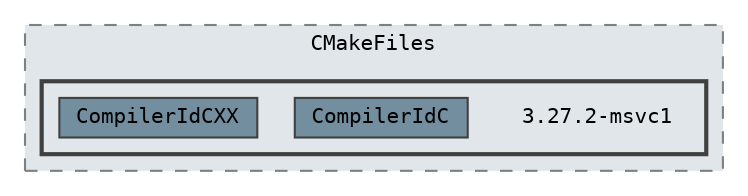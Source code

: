 digraph "C:/Users/s239074/Documents/ogl_renderer/thirdparty/assimp/out/build/x64-Release/CMakeFiles/3.27.2-msvc1"
{
 // LATEX_PDF_SIZE
  bgcolor="transparent";
  edge [fontname=Terminal,fontsize=10,labelfontname=Helvetica,labelfontsize=10];
  node [fontname=Terminal,fontsize=10,shape=box,height=0.2,width=0.4];
  compound=true
  subgraph clusterdir_3af4990c03240c9f8fe2a15e8cdfa8a9 {
    graph [ bgcolor="#e0e6e9", pencolor="grey50", label="CMakeFiles", fontname=Terminal,fontsize=10 style="filled,dashed", URL="dir_3af4990c03240c9f8fe2a15e8cdfa8a9.html",tooltip=""]
  subgraph clusterdir_b240d3a1aab3639084fac5dba537cf9f {
    graph [ bgcolor="#e0e6e9", pencolor="grey25", label="", fontname=Terminal,fontsize=10 style="filled,bold", URL="dir_b240d3a1aab3639084fac5dba537cf9f.html",tooltip=""]
    dir_b240d3a1aab3639084fac5dba537cf9f [shape=plaintext, label="3.27.2-msvc1"];
  dir_4a5f6aa1df6dad704c3be750d9ef9b02 [label="CompilerIdC", fillcolor="#738e9e", color="grey25", style="filled", URL="dir_4a5f6aa1df6dad704c3be750d9ef9b02.html",tooltip=""];
  dir_ffda1d772b636429791208b8b47dc1c5 [label="CompilerIdCXX", fillcolor="#738e9e", color="grey25", style="filled", URL="dir_ffda1d772b636429791208b8b47dc1c5.html",tooltip=""];
  }
  }
}
